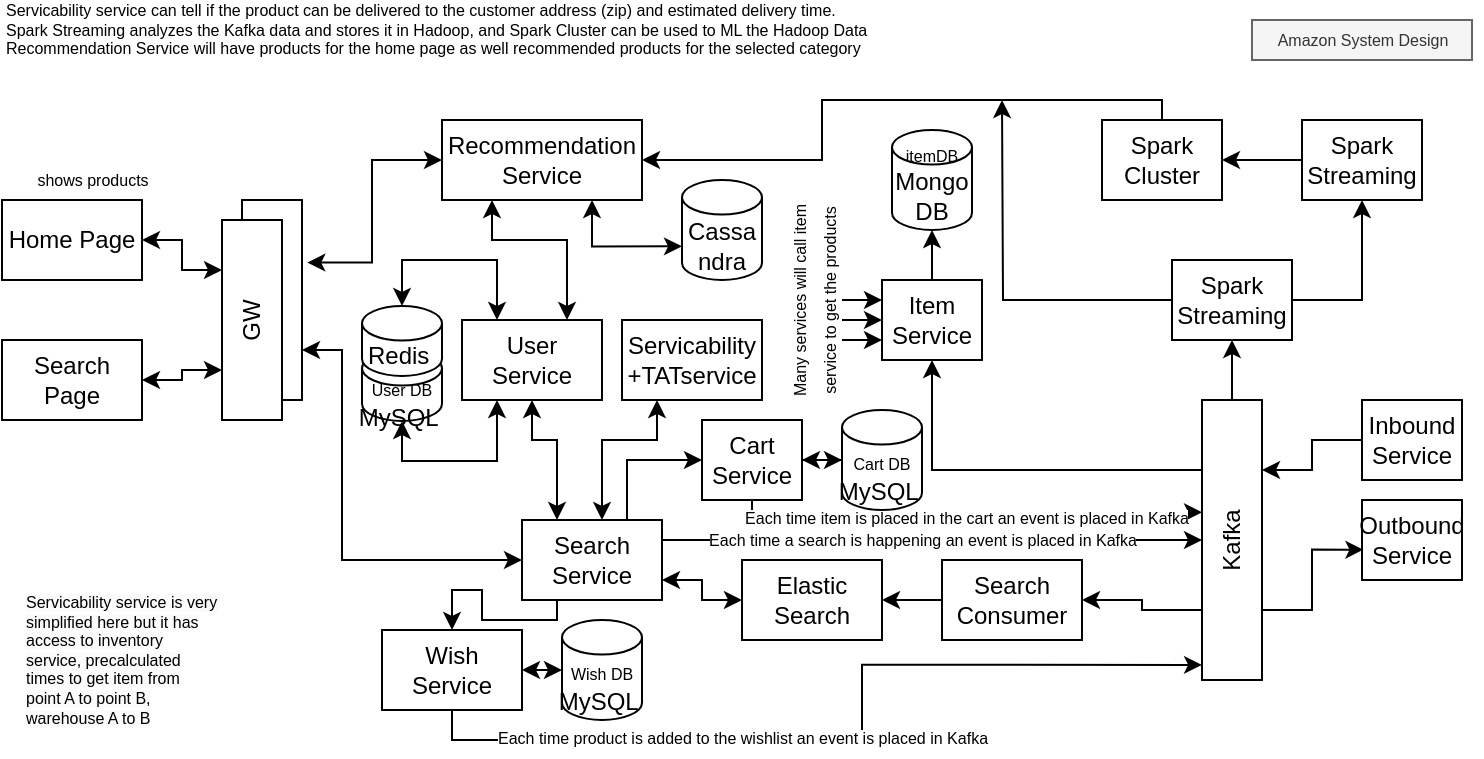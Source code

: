 <mxfile version="20.8.5" type="device"><diagram id="6Av6ghEpdvdsRUprZb57" name="Page-1"><mxGraphModel dx="967" dy="548" grid="1" gridSize="10" guides="1" tooltips="1" connect="1" arrows="1" fold="1" page="1" pageScale="1" pageWidth="850" pageHeight="1100" math="0" shadow="0"><root><mxCell id="0"/><mxCell id="1" parent="0"/><mxCell id="HYK6AwjJM5gz1Pp4At05-24" style="edgeStyle=orthogonalEdgeStyle;rounded=0;orthogonalLoop=1;jettySize=auto;html=1;exitX=1;exitY=0.75;exitDx=0;exitDy=0;entryX=0;entryY=0.5;entryDx=0;entryDy=0;fontSize=8;startArrow=classic;startFill=1;" edge="1" parent="1" source="HYK6AwjJM5gz1Pp4At05-18" target="HYK6AwjJM5gz1Pp4At05-11"><mxGeometry relative="1" as="geometry"><Array as="points"><mxPoint x="200" y="275"/><mxPoint x="200" y="380"/></Array></mxGeometry></mxCell><mxCell id="HYK6AwjJM5gz1Pp4At05-18" value="GW" style="rounded=0;whiteSpace=wrap;html=1;horizontal=0;" vertex="1" parent="1"><mxGeometry x="150" y="200" width="30" height="100" as="geometry"/></mxCell><mxCell id="HYK6AwjJM5gz1Pp4At05-5" style="edgeStyle=orthogonalEdgeStyle;rounded=0;orthogonalLoop=1;jettySize=auto;html=1;exitX=0;exitY=0.25;exitDx=0;exitDy=0;entryX=0.5;entryY=1;entryDx=0;entryDy=0;" edge="1" parent="1" source="HYK6AwjJM5gz1Pp4At05-2" target="HYK6AwjJM5gz1Pp4At05-4"><mxGeometry relative="1" as="geometry"/></mxCell><mxCell id="HYK6AwjJM5gz1Pp4At05-31" style="edgeStyle=orthogonalEdgeStyle;rounded=0;orthogonalLoop=1;jettySize=auto;html=1;exitX=1;exitY=0.75;exitDx=0;exitDy=0;entryX=0.014;entryY=0.621;entryDx=0;entryDy=0;entryPerimeter=0;fontSize=8;startArrow=none;startFill=0;" edge="1" parent="1" source="HYK6AwjJM5gz1Pp4At05-2" target="HYK6AwjJM5gz1Pp4At05-30"><mxGeometry relative="1" as="geometry"/></mxCell><mxCell id="HYK6AwjJM5gz1Pp4At05-55" style="edgeStyle=orthogonalEdgeStyle;rounded=0;orthogonalLoop=1;jettySize=auto;html=1;exitX=0.5;exitY=0;exitDx=0;exitDy=0;entryX=0.5;entryY=1;entryDx=0;entryDy=0;fontSize=8;startArrow=none;startFill=0;" edge="1" parent="1" source="HYK6AwjJM5gz1Pp4At05-2" target="HYK6AwjJM5gz1Pp4At05-52"><mxGeometry relative="1" as="geometry"/></mxCell><mxCell id="HYK6AwjJM5gz1Pp4At05-2" value="Kafka&lt;br&gt;" style="rounded=0;whiteSpace=wrap;html=1;horizontal=0;" vertex="1" parent="1"><mxGeometry x="630" y="300" width="30" height="140" as="geometry"/></mxCell><mxCell id="HYK6AwjJM5gz1Pp4At05-29" style="edgeStyle=orthogonalEdgeStyle;rounded=0;orthogonalLoop=1;jettySize=auto;html=1;exitX=0;exitY=0.5;exitDx=0;exitDy=0;fontSize=8;startArrow=none;startFill=0;entryX=1;entryY=0.25;entryDx=0;entryDy=0;" edge="1" parent="1" source="HYK6AwjJM5gz1Pp4At05-3" target="HYK6AwjJM5gz1Pp4At05-2"><mxGeometry relative="1" as="geometry"/></mxCell><mxCell id="HYK6AwjJM5gz1Pp4At05-3" value="Inbound Service" style="rounded=0;whiteSpace=wrap;html=1;horizontal=1;verticalAlign=middle;" vertex="1" parent="1"><mxGeometry x="710" y="300" width="50" height="40" as="geometry"/></mxCell><mxCell id="HYK6AwjJM5gz1Pp4At05-7" style="edgeStyle=orthogonalEdgeStyle;rounded=0;orthogonalLoop=1;jettySize=auto;html=1;exitX=0.5;exitY=0;exitDx=0;exitDy=0;entryX=0.5;entryY=1;entryDx=0;entryDy=0;entryPerimeter=0;" edge="1" parent="1" source="HYK6AwjJM5gz1Pp4At05-4" target="HYK6AwjJM5gz1Pp4At05-6"><mxGeometry relative="1" as="geometry"/></mxCell><mxCell id="HYK6AwjJM5gz1Pp4At05-69" style="edgeStyle=orthogonalEdgeStyle;rounded=0;orthogonalLoop=1;jettySize=auto;html=1;exitX=0;exitY=0.25;exitDx=0;exitDy=0;fontSize=8;startArrow=classic;startFill=1;endArrow=none;endFill=0;" edge="1" parent="1" source="HYK6AwjJM5gz1Pp4At05-4"><mxGeometry relative="1" as="geometry"><mxPoint x="450" y="249.778" as="targetPoint"/></mxGeometry></mxCell><mxCell id="HYK6AwjJM5gz1Pp4At05-4" value="Item Service" style="rounded=0;whiteSpace=wrap;html=1;horizontal=1;verticalAlign=middle;" vertex="1" parent="1"><mxGeometry x="470" y="240" width="50" height="40" as="geometry"/></mxCell><mxCell id="HYK6AwjJM5gz1Pp4At05-6" value="&lt;font style=&quot;font-size: 8px;&quot;&gt;itemDB&lt;/font&gt;&lt;br&gt;Mongo DB&lt;br&gt;&amp;nbsp;&lt;br&gt;" style="shape=cylinder3;whiteSpace=wrap;html=1;boundedLbl=1;backgroundOutline=1;size=8.652;" vertex="1" parent="1"><mxGeometry x="475" y="165" width="40" height="50" as="geometry"/></mxCell><mxCell id="HYK6AwjJM5gz1Pp4At05-25" style="edgeStyle=orthogonalEdgeStyle;rounded=0;orthogonalLoop=1;jettySize=auto;html=1;exitX=0;exitY=0.75;exitDx=0;exitDy=0;entryX=1;entryY=0.5;entryDx=0;entryDy=0;fontSize=8;" edge="1" parent="1" source="HYK6AwjJM5gz1Pp4At05-2" target="HYK6AwjJM5gz1Pp4At05-8"><mxGeometry relative="1" as="geometry"/></mxCell><mxCell id="HYK6AwjJM5gz1Pp4At05-26" style="edgeStyle=orthogonalEdgeStyle;rounded=0;orthogonalLoop=1;jettySize=auto;html=1;exitX=0;exitY=0.5;exitDx=0;exitDy=0;entryX=1;entryY=0.5;entryDx=0;entryDy=0;fontSize=8;" edge="1" parent="1" source="HYK6AwjJM5gz1Pp4At05-8" target="HYK6AwjJM5gz1Pp4At05-9"><mxGeometry relative="1" as="geometry"/></mxCell><mxCell id="HYK6AwjJM5gz1Pp4At05-8" value="Search Consumer" style="rounded=0;whiteSpace=wrap;html=1;horizontal=1;verticalAlign=middle;" vertex="1" parent="1"><mxGeometry x="500" y="380" width="70" height="40" as="geometry"/></mxCell><mxCell id="HYK6AwjJM5gz1Pp4At05-27" style="edgeStyle=orthogonalEdgeStyle;rounded=0;orthogonalLoop=1;jettySize=auto;html=1;exitX=0;exitY=0.5;exitDx=0;exitDy=0;entryX=1;entryY=0.75;entryDx=0;entryDy=0;fontSize=8;startArrow=classic;startFill=1;" edge="1" parent="1" source="HYK6AwjJM5gz1Pp4At05-9" target="HYK6AwjJM5gz1Pp4At05-11"><mxGeometry relative="1" as="geometry"/></mxCell><mxCell id="HYK6AwjJM5gz1Pp4At05-9" value="Elastic Search" style="rounded=0;whiteSpace=wrap;html=1;horizontal=1;verticalAlign=middle;" vertex="1" parent="1"><mxGeometry x="400" y="380" width="70" height="40" as="geometry"/></mxCell><mxCell id="HYK6AwjJM5gz1Pp4At05-37" style="edgeStyle=orthogonalEdgeStyle;rounded=0;orthogonalLoop=1;jettySize=auto;html=1;exitX=1;exitY=0.25;exitDx=0;exitDy=0;fontSize=8;startArrow=none;startFill=0;" edge="1" parent="1" source="HYK6AwjJM5gz1Pp4At05-11" target="HYK6AwjJM5gz1Pp4At05-2"><mxGeometry relative="1" as="geometry"/></mxCell><mxCell id="HYK6AwjJM5gz1Pp4At05-38" value="Each time a search is happening an event is placed in Kafka" style="edgeLabel;html=1;align=center;verticalAlign=middle;resizable=0;points=[];fontSize=8;" vertex="1" connectable="0" parent="HYK6AwjJM5gz1Pp4At05-37"><mxGeometry x="-0.821" y="-3" relative="1" as="geometry"><mxPoint x="106" y="-3" as="offset"/></mxGeometry></mxCell><mxCell id="HYK6AwjJM5gz1Pp4At05-45" style="edgeStyle=orthogonalEdgeStyle;rounded=0;orthogonalLoop=1;jettySize=auto;html=1;exitX=0.25;exitY=1;exitDx=0;exitDy=0;entryX=0.5;entryY=0;entryDx=0;entryDy=0;fontSize=8;startArrow=none;startFill=0;" edge="1" parent="1" source="HYK6AwjJM5gz1Pp4At05-11" target="HYK6AwjJM5gz1Pp4At05-39"><mxGeometry relative="1" as="geometry"><Array as="points"><mxPoint x="308" y="410"/><mxPoint x="270" y="410"/><mxPoint x="270" y="395"/><mxPoint x="255" y="395"/></Array></mxGeometry></mxCell><mxCell id="HYK6AwjJM5gz1Pp4At05-47" style="edgeStyle=orthogonalEdgeStyle;rounded=0;orthogonalLoop=1;jettySize=auto;html=1;exitX=0.75;exitY=0;exitDx=0;exitDy=0;entryX=0;entryY=0.5;entryDx=0;entryDy=0;fontSize=8;startArrow=none;startFill=0;" edge="1" parent="1" source="HYK6AwjJM5gz1Pp4At05-11" target="HYK6AwjJM5gz1Pp4At05-40"><mxGeometry relative="1" as="geometry"/></mxCell><mxCell id="HYK6AwjJM5gz1Pp4At05-11" value="Search Service" style="rounded=0;whiteSpace=wrap;html=1;horizontal=1;verticalAlign=middle;" vertex="1" parent="1"><mxGeometry x="290" y="360" width="70" height="40" as="geometry"/></mxCell><mxCell id="HYK6AwjJM5gz1Pp4At05-22" style="edgeStyle=orthogonalEdgeStyle;rounded=0;orthogonalLoop=1;jettySize=auto;html=1;exitX=1;exitY=0.5;exitDx=0;exitDy=0;fontSize=8;entryX=0;entryY=0.25;entryDx=0;entryDy=0;startArrow=classic;startFill=1;" edge="1" parent="1" source="HYK6AwjJM5gz1Pp4At05-12" target="HYK6AwjJM5gz1Pp4At05-14"><mxGeometry relative="1" as="geometry"/></mxCell><mxCell id="HYK6AwjJM5gz1Pp4At05-12" value="Home Page" style="rounded=0;whiteSpace=wrap;html=1;horizontal=1;verticalAlign=middle;" vertex="1" parent="1"><mxGeometry x="30" y="200" width="70" height="40" as="geometry"/></mxCell><mxCell id="HYK6AwjJM5gz1Pp4At05-23" style="edgeStyle=orthogonalEdgeStyle;rounded=0;orthogonalLoop=1;jettySize=auto;html=1;exitX=1;exitY=0.5;exitDx=0;exitDy=0;entryX=0;entryY=0.75;entryDx=0;entryDy=0;fontSize=8;startArrow=classic;startFill=1;" edge="1" parent="1" source="HYK6AwjJM5gz1Pp4At05-13" target="HYK6AwjJM5gz1Pp4At05-14"><mxGeometry relative="1" as="geometry"/></mxCell><mxCell id="HYK6AwjJM5gz1Pp4At05-13" value="Search Page" style="rounded=0;whiteSpace=wrap;html=1;horizontal=1;verticalAlign=middle;" vertex="1" parent="1"><mxGeometry x="30" y="270" width="70" height="40" as="geometry"/></mxCell><mxCell id="HYK6AwjJM5gz1Pp4At05-14" value="GW" style="rounded=0;whiteSpace=wrap;html=1;horizontal=0;" vertex="1" parent="1"><mxGeometry x="140" y="210" width="30" height="100" as="geometry"/></mxCell><mxCell id="HYK6AwjJM5gz1Pp4At05-33" style="edgeStyle=orthogonalEdgeStyle;rounded=0;orthogonalLoop=1;jettySize=auto;html=1;exitX=0.25;exitY=1;exitDx=0;exitDy=0;fontSize=8;startArrow=classic;startFill=1;" edge="1" parent="1" source="HYK6AwjJM5gz1Pp4At05-28"><mxGeometry relative="1" as="geometry"><mxPoint x="330" y="360" as="targetPoint"/><Array as="points"><mxPoint x="358" y="320"/><mxPoint x="330" y="320"/><mxPoint x="330" y="360"/></Array></mxGeometry></mxCell><mxCell id="HYK6AwjJM5gz1Pp4At05-28" value="Servicability +TATservice" style="rounded=0;whiteSpace=wrap;html=1;horizontal=1;verticalAlign=middle;" vertex="1" parent="1"><mxGeometry x="340" y="260" width="70" height="40" as="geometry"/></mxCell><mxCell id="HYK6AwjJM5gz1Pp4At05-30" value="Outbound Service" style="rounded=0;whiteSpace=wrap;html=1;horizontal=1;verticalAlign=middle;" vertex="1" parent="1"><mxGeometry x="710" y="350" width="50" height="40" as="geometry"/></mxCell><mxCell id="HYK6AwjJM5gz1Pp4At05-34" value="Servicability service can tell if the product can be delivered to the customer address (zip) and estimated delivery time.&lt;br&gt;Spark Streaming analyzes the Kafka data and stores it in Hadoop, and Spark Cluster can be used to ML the Hadoop Data&lt;br&gt;Recommendation Service will have products for the home page as well recommended products for the selected category" style="text;html=1;strokeColor=none;fillColor=none;align=left;verticalAlign=middle;whiteSpace=wrap;rounded=0;fontSize=8;" vertex="1" parent="1"><mxGeometry x="30" y="100" width="740" height="30" as="geometry"/></mxCell><mxCell id="HYK6AwjJM5gz1Pp4At05-36" style="edgeStyle=orthogonalEdgeStyle;rounded=0;orthogonalLoop=1;jettySize=auto;html=1;exitX=0.5;exitY=1;exitDx=0;exitDy=0;fontSize=8;startArrow=classic;startFill=1;entryX=0.25;entryY=0;entryDx=0;entryDy=0;" edge="1" parent="1" source="HYK6AwjJM5gz1Pp4At05-35" target="HYK6AwjJM5gz1Pp4At05-11"><mxGeometry relative="1" as="geometry"><Array as="points"><mxPoint x="295" y="320"/><mxPoint x="308" y="320"/></Array></mxGeometry></mxCell><mxCell id="HYK6AwjJM5gz1Pp4At05-79" style="edgeStyle=orthogonalEdgeStyle;rounded=0;orthogonalLoop=1;jettySize=auto;html=1;exitX=0.25;exitY=1;exitDx=0;exitDy=0;entryX=0.5;entryY=1;entryDx=0;entryDy=0;entryPerimeter=0;fontSize=8;startArrow=classic;startFill=1;endArrow=classic;endFill=1;" edge="1" parent="1" source="HYK6AwjJM5gz1Pp4At05-35" target="HYK6AwjJM5gz1Pp4At05-76"><mxGeometry relative="1" as="geometry"/></mxCell><mxCell id="HYK6AwjJM5gz1Pp4At05-35" value="User Service" style="rounded=0;whiteSpace=wrap;html=1;horizontal=1;verticalAlign=middle;" vertex="1" parent="1"><mxGeometry x="260" y="260" width="70" height="40" as="geometry"/></mxCell><mxCell id="HYK6AwjJM5gz1Pp4At05-44" style="edgeStyle=orthogonalEdgeStyle;rounded=0;orthogonalLoop=1;jettySize=auto;html=1;exitX=1;exitY=0.5;exitDx=0;exitDy=0;entryX=0;entryY=0.5;entryDx=0;entryDy=0;entryPerimeter=0;fontSize=8;startArrow=classic;startFill=1;" edge="1" parent="1" source="HYK6AwjJM5gz1Pp4At05-39" target="HYK6AwjJM5gz1Pp4At05-42"><mxGeometry relative="1" as="geometry"/></mxCell><mxCell id="HYK6AwjJM5gz1Pp4At05-50" style="edgeStyle=orthogonalEdgeStyle;rounded=0;orthogonalLoop=1;jettySize=auto;html=1;exitX=0.5;exitY=1;exitDx=0;exitDy=0;entryX=0.001;entryY=0.946;entryDx=0;entryDy=0;entryPerimeter=0;fontSize=8;startArrow=none;startFill=0;" edge="1" parent="1" source="HYK6AwjJM5gz1Pp4At05-39" target="HYK6AwjJM5gz1Pp4At05-2"><mxGeometry relative="1" as="geometry"><Array as="points"><mxPoint x="255" y="470"/><mxPoint x="460" y="470"/><mxPoint x="460" y="432"/></Array></mxGeometry></mxCell><mxCell id="HYK6AwjJM5gz1Pp4At05-51" value="Each time product is added to the wishlist an event is placed in Kafka" style="edgeLabel;html=1;align=center;verticalAlign=middle;resizable=0;points=[];fontSize=8;" vertex="1" connectable="0" parent="HYK6AwjJM5gz1Pp4At05-50"><mxGeometry x="-0.253" y="1" relative="1" as="geometry"><mxPoint as="offset"/></mxGeometry></mxCell><mxCell id="HYK6AwjJM5gz1Pp4At05-39" value="Wish Service" style="rounded=0;whiteSpace=wrap;html=1;horizontal=1;verticalAlign=middle;" vertex="1" parent="1"><mxGeometry x="220" y="415" width="70" height="40" as="geometry"/></mxCell><mxCell id="HYK6AwjJM5gz1Pp4At05-46" style="edgeStyle=orthogonalEdgeStyle;rounded=0;orthogonalLoop=1;jettySize=auto;html=1;exitX=1;exitY=0.5;exitDx=0;exitDy=0;fontSize=8;startArrow=classic;startFill=1;" edge="1" parent="1" source="HYK6AwjJM5gz1Pp4At05-40" target="HYK6AwjJM5gz1Pp4At05-41"><mxGeometry relative="1" as="geometry"/></mxCell><mxCell id="HYK6AwjJM5gz1Pp4At05-48" style="edgeStyle=orthogonalEdgeStyle;rounded=0;orthogonalLoop=1;jettySize=auto;html=1;exitX=0.5;exitY=1;exitDx=0;exitDy=0;entryX=0.001;entryY=0.401;entryDx=0;entryDy=0;entryPerimeter=0;fontSize=8;startArrow=none;startFill=0;" edge="1" parent="1" source="HYK6AwjJM5gz1Pp4At05-40" target="HYK6AwjJM5gz1Pp4At05-2"><mxGeometry relative="1" as="geometry"><Array as="points"><mxPoint x="405" y="360"/><mxPoint x="530" y="360"/><mxPoint x="530" y="356"/></Array></mxGeometry></mxCell><mxCell id="HYK6AwjJM5gz1Pp4At05-49" value="Each time item is placed in the cart an event is placed in Kafka" style="edgeLabel;html=1;align=center;verticalAlign=middle;resizable=0;points=[];fontSize=8;" vertex="1" connectable="0" parent="HYK6AwjJM5gz1Pp4At05-48"><mxGeometry x="-0.025" y="1" relative="1" as="geometry"><mxPoint as="offset"/></mxGeometry></mxCell><mxCell id="HYK6AwjJM5gz1Pp4At05-40" value="Cart Service" style="rounded=0;whiteSpace=wrap;html=1;horizontal=1;verticalAlign=middle;" vertex="1" parent="1"><mxGeometry x="380" y="310" width="50" height="40" as="geometry"/></mxCell><mxCell id="HYK6AwjJM5gz1Pp4At05-41" value="&lt;font style=&quot;font-size: 8px;&quot;&gt;Cart DB&lt;/font&gt;&lt;br&gt;MySQL&amp;nbsp;" style="shape=cylinder3;whiteSpace=wrap;html=1;boundedLbl=1;backgroundOutline=1;size=8.652;" vertex="1" parent="1"><mxGeometry x="450" y="305" width="40" height="50" as="geometry"/></mxCell><mxCell id="HYK6AwjJM5gz1Pp4At05-42" value="&lt;font style=&quot;font-size: 8px;&quot;&gt;Wish DB&lt;/font&gt;&lt;br&gt;MySQL&amp;nbsp;" style="shape=cylinder3;whiteSpace=wrap;html=1;boundedLbl=1;backgroundOutline=1;size=8.652;" vertex="1" parent="1"><mxGeometry x="310" y="410" width="40" height="50" as="geometry"/></mxCell><mxCell id="HYK6AwjJM5gz1Pp4At05-56" style="edgeStyle=orthogonalEdgeStyle;rounded=0;orthogonalLoop=1;jettySize=auto;html=1;exitX=1;exitY=0.5;exitDx=0;exitDy=0;fontSize=8;startArrow=none;startFill=0;" edge="1" parent="1" source="HYK6AwjJM5gz1Pp4At05-52" target="HYK6AwjJM5gz1Pp4At05-53"><mxGeometry relative="1" as="geometry"/></mxCell><mxCell id="HYK6AwjJM5gz1Pp4At05-61" style="edgeStyle=orthogonalEdgeStyle;rounded=0;orthogonalLoop=1;jettySize=auto;html=1;exitX=0;exitY=0.5;exitDx=0;exitDy=0;fontSize=8;startArrow=none;startFill=0;" edge="1" parent="1" source="HYK6AwjJM5gz1Pp4At05-52"><mxGeometry relative="1" as="geometry"><mxPoint x="530" y="150" as="targetPoint"/></mxGeometry></mxCell><mxCell id="HYK6AwjJM5gz1Pp4At05-52" value="Spark Streaming" style="rounded=0;whiteSpace=wrap;html=1;horizontal=1;verticalAlign=middle;" vertex="1" parent="1"><mxGeometry x="615" y="230" width="60" height="40" as="geometry"/></mxCell><mxCell id="HYK6AwjJM5gz1Pp4At05-57" style="edgeStyle=orthogonalEdgeStyle;rounded=0;orthogonalLoop=1;jettySize=auto;html=1;exitX=0;exitY=0.5;exitDx=0;exitDy=0;entryX=1;entryY=0.5;entryDx=0;entryDy=0;fontSize=8;startArrow=none;startFill=0;" edge="1" parent="1" source="HYK6AwjJM5gz1Pp4At05-53" target="HYK6AwjJM5gz1Pp4At05-54"><mxGeometry relative="1" as="geometry"/></mxCell><mxCell id="HYK6AwjJM5gz1Pp4At05-53" value="Spark Streaming" style="rounded=0;whiteSpace=wrap;html=1;horizontal=1;verticalAlign=middle;" vertex="1" parent="1"><mxGeometry x="680" y="160" width="60" height="40" as="geometry"/></mxCell><mxCell id="HYK6AwjJM5gz1Pp4At05-60" value="" style="edgeStyle=orthogonalEdgeStyle;rounded=0;orthogonalLoop=1;jettySize=auto;html=1;exitX=0.5;exitY=0;exitDx=0;exitDy=0;fontSize=8;startArrow=none;startFill=0;" edge="1" parent="1" source="HYK6AwjJM5gz1Pp4At05-54" target="HYK6AwjJM5gz1Pp4At05-58"><mxGeometry relative="1" as="geometry"><Array as="points"><mxPoint x="610" y="150"/><mxPoint x="440" y="150"/><mxPoint x="440" y="180"/></Array></mxGeometry></mxCell><mxCell id="HYK6AwjJM5gz1Pp4At05-54" value="Spark Cluster" style="rounded=0;whiteSpace=wrap;html=1;horizontal=1;verticalAlign=middle;" vertex="1" parent="1"><mxGeometry x="580" y="160" width="60" height="40" as="geometry"/></mxCell><mxCell id="HYK6AwjJM5gz1Pp4At05-63" style="edgeStyle=orthogonalEdgeStyle;rounded=0;orthogonalLoop=1;jettySize=auto;html=1;exitX=0.25;exitY=1;exitDx=0;exitDy=0;entryX=0.75;entryY=0;entryDx=0;entryDy=0;fontSize=8;startArrow=classic;startFill=1;" edge="1" parent="1" source="HYK6AwjJM5gz1Pp4At05-58" target="HYK6AwjJM5gz1Pp4At05-35"><mxGeometry relative="1" as="geometry"><Array as="points"><mxPoint x="275" y="220"/><mxPoint x="312" y="220"/></Array></mxGeometry></mxCell><mxCell id="HYK6AwjJM5gz1Pp4At05-64" style="edgeStyle=orthogonalEdgeStyle;rounded=0;orthogonalLoop=1;jettySize=auto;html=1;exitX=0;exitY=0.5;exitDx=0;exitDy=0;entryX=1.088;entryY=0.313;entryDx=0;entryDy=0;entryPerimeter=0;fontSize=8;startArrow=classic;startFill=1;" edge="1" parent="1" source="HYK6AwjJM5gz1Pp4At05-58" target="HYK6AwjJM5gz1Pp4At05-18"><mxGeometry relative="1" as="geometry"/></mxCell><mxCell id="HYK6AwjJM5gz1Pp4At05-66" style="edgeStyle=orthogonalEdgeStyle;rounded=0;orthogonalLoop=1;jettySize=auto;html=1;exitX=0.75;exitY=1;exitDx=0;exitDy=0;entryX=0;entryY=0;entryDx=0;entryDy=33.174;entryPerimeter=0;fontSize=8;startArrow=classic;startFill=1;" edge="1" parent="1" source="HYK6AwjJM5gz1Pp4At05-58" target="HYK6AwjJM5gz1Pp4At05-65"><mxGeometry relative="1" as="geometry"/></mxCell><mxCell id="HYK6AwjJM5gz1Pp4At05-58" value="Recommendation Service" style="rounded=0;whiteSpace=wrap;html=1;horizontal=1;verticalAlign=middle;" vertex="1" parent="1"><mxGeometry x="250" y="160" width="100" height="40" as="geometry"/></mxCell><mxCell id="HYK6AwjJM5gz1Pp4At05-62" value="Amazon System Design" style="text;html=1;align=center;verticalAlign=middle;resizable=0;points=[];autosize=1;fontSize=8;fillColor=#f5f5f5;fontColor=#333333;strokeColor=#666666;" vertex="1" parent="1"><mxGeometry x="655" y="110" width="110" height="20" as="geometry"/></mxCell><mxCell id="HYK6AwjJM5gz1Pp4At05-65" value="Cassa&lt;br&gt;ndra" style="shape=cylinder3;whiteSpace=wrap;html=1;boundedLbl=1;backgroundOutline=1;size=8.652;" vertex="1" parent="1"><mxGeometry x="370" y="190" width="40" height="50" as="geometry"/></mxCell><mxCell id="HYK6AwjJM5gz1Pp4At05-68" value="shows products" style="text;html=1;align=center;verticalAlign=middle;resizable=0;points=[];autosize=1;strokeColor=none;fillColor=none;fontSize=8;" vertex="1" parent="1"><mxGeometry x="35" y="180" width="80" height="20" as="geometry"/></mxCell><mxCell id="HYK6AwjJM5gz1Pp4At05-70" style="edgeStyle=orthogonalEdgeStyle;rounded=0;orthogonalLoop=1;jettySize=auto;html=1;fontSize=8;startArrow=classic;startFill=1;endArrow=none;endFill=0;" edge="1" parent="1"><mxGeometry relative="1" as="geometry"><mxPoint x="450" y="260" as="targetPoint"/><mxPoint x="470" y="260" as="sourcePoint"/><Array as="points"><mxPoint x="460" y="260"/><mxPoint x="460" y="260"/></Array></mxGeometry></mxCell><mxCell id="HYK6AwjJM5gz1Pp4At05-71" style="edgeStyle=orthogonalEdgeStyle;rounded=0;orthogonalLoop=1;jettySize=auto;html=1;fontSize=8;startArrow=classic;startFill=1;endArrow=none;endFill=0;" edge="1" parent="1"><mxGeometry relative="1" as="geometry"><mxPoint x="450" y="270" as="targetPoint"/><mxPoint x="470" y="270" as="sourcePoint"/><Array as="points"><mxPoint x="460" y="270"/><mxPoint x="460" y="270"/></Array></mxGeometry></mxCell><mxCell id="HYK6AwjJM5gz1Pp4At05-73" value="&lt;font style=&quot;font-size: 8px;&quot;&gt;Many services will call item service to get the products&lt;/font&gt;" style="rounded=0;whiteSpace=wrap;html=1;horizontal=0;strokeColor=none;" vertex="1" parent="1"><mxGeometry x="425" y="200" width="20" height="100" as="geometry"/></mxCell><mxCell id="HYK6AwjJM5gz1Pp4At05-75" style="edgeStyle=orthogonalEdgeStyle;rounded=0;orthogonalLoop=1;jettySize=auto;html=1;exitX=0.5;exitY=1;exitDx=0;exitDy=0;exitPerimeter=0;fontSize=8;startArrow=classic;startFill=1;endArrow=none;endFill=0;" edge="1" parent="1" source="HYK6AwjJM5gz1Pp4At05-74" target="HYK6AwjJM5gz1Pp4At05-74"><mxGeometry relative="1" as="geometry"/></mxCell><mxCell id="HYK6AwjJM5gz1Pp4At05-76" value="&lt;font style=&quot;font-size: 8px;&quot;&gt;User DB&lt;/font&gt;&lt;br&gt;MySQL&amp;nbsp;" style="shape=cylinder3;whiteSpace=wrap;html=1;boundedLbl=1;backgroundOutline=1;size=8.652;" vertex="1" parent="1"><mxGeometry x="210" y="275.5" width="40" height="35" as="geometry"/></mxCell><mxCell id="HYK6AwjJM5gz1Pp4At05-78" style="edgeStyle=orthogonalEdgeStyle;rounded=0;orthogonalLoop=1;jettySize=auto;html=1;exitX=0.5;exitY=0;exitDx=0;exitDy=0;exitPerimeter=0;entryX=0.25;entryY=0;entryDx=0;entryDy=0;fontSize=8;startArrow=classic;startFill=1;endArrow=classic;endFill=1;" edge="1" parent="1" source="HYK6AwjJM5gz1Pp4At05-74" target="HYK6AwjJM5gz1Pp4At05-35"><mxGeometry relative="1" as="geometry"><Array as="points"><mxPoint x="230" y="230"/><mxPoint x="278" y="230"/></Array></mxGeometry></mxCell><mxCell id="HYK6AwjJM5gz1Pp4At05-74" value="Redis&amp;nbsp;" style="shape=cylinder3;whiteSpace=wrap;html=1;boundedLbl=1;backgroundOutline=1;size=8.652;" vertex="1" parent="1"><mxGeometry x="210" y="253" width="40" height="35" as="geometry"/></mxCell><mxCell id="HYK6AwjJM5gz1Pp4At05-80" value="&lt;meta charset=&quot;utf-8&quot;&gt;&lt;span style=&quot;color: rgb(0, 0, 0); font-family: Helvetica; font-size: 8px; font-style: normal; font-variant-ligatures: normal; font-variant-caps: normal; font-weight: 400; letter-spacing: normal; orphans: 2; text-align: left; text-indent: 0px; text-transform: none; widows: 2; word-spacing: 0px; -webkit-text-stroke-width: 0px; background-color: rgb(251, 251, 251); text-decoration-thickness: initial; text-decoration-style: initial; text-decoration-color: initial; float: none; display: inline !important;&quot;&gt;Servicability service is very simplified here but it has access to inventory service, precalculated times to get item from&lt;/span&gt;&lt;br style=&quot;border-color: var(--border-color); color: rgb(0, 0, 0); font-family: Helvetica; font-size: 8px; font-style: normal; font-variant-ligatures: normal; font-variant-caps: normal; font-weight: 400; letter-spacing: normal; orphans: 2; text-align: left; text-indent: 0px; text-transform: none; widows: 2; word-spacing: 0px; -webkit-text-stroke-width: 0px; background-color: rgb(251, 251, 251); text-decoration-thickness: initial; text-decoration-style: initial; text-decoration-color: initial;&quot;&gt;&lt;span style=&quot;color: rgb(0, 0, 0); font-family: Helvetica; font-size: 8px; font-style: normal; font-variant-ligatures: normal; font-variant-caps: normal; font-weight: 400; letter-spacing: normal; orphans: 2; text-align: left; text-indent: 0px; text-transform: none; widows: 2; word-spacing: 0px; -webkit-text-stroke-width: 0px; background-color: rgb(251, 251, 251); text-decoration-thickness: initial; text-decoration-style: initial; text-decoration-color: initial; float: none; display: inline !important;&quot;&gt;point A to point B, warehouse A to B&lt;/span&gt;" style="text;whiteSpace=wrap;html=1;fontSize=8;" vertex="1" parent="1"><mxGeometry x="40" y="390" width="100" height="40" as="geometry"/></mxCell></root></mxGraphModel></diagram></mxfile>